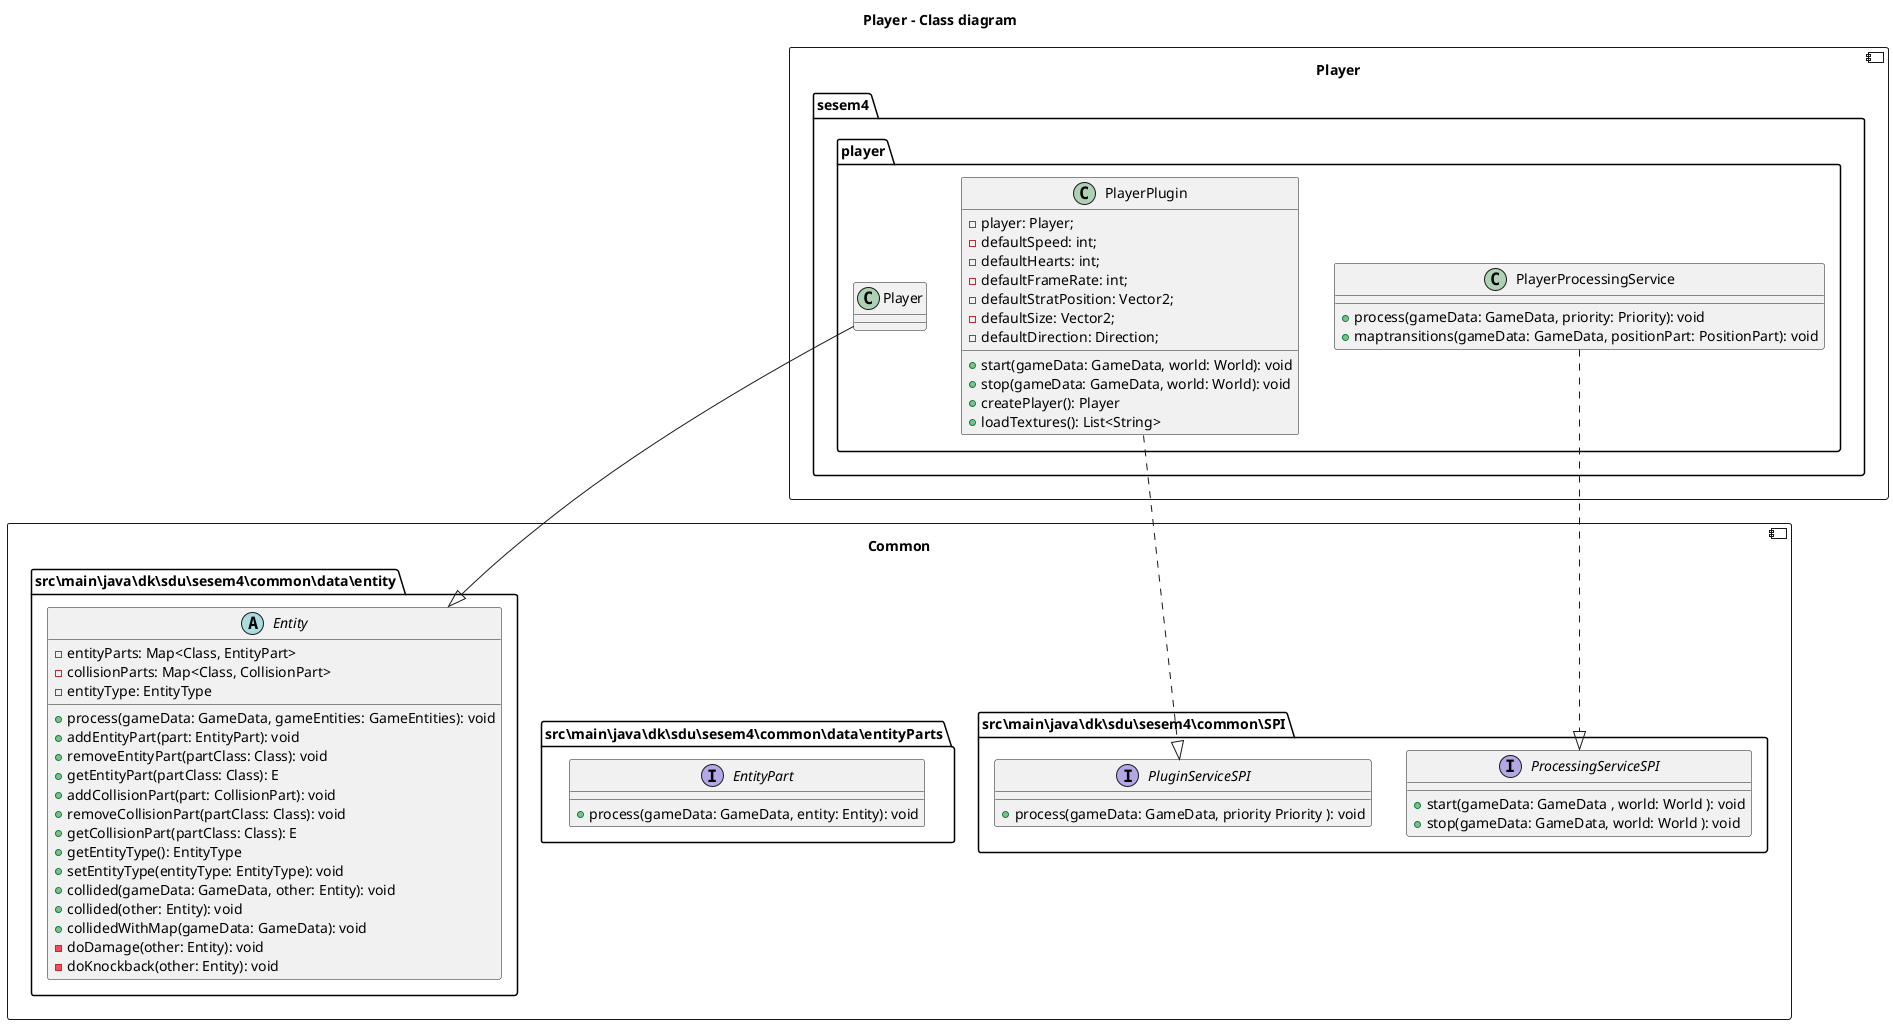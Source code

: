 @startuml Class diagram

title Player - Class diagram



component "Common" {
    package src\main\java\dk\sdu\sesem4\common\SPI {
       interface ProcessingServiceSPI {
            +  start(gameData: GameData , world: World ): void
            +  stop(gameData: GameData, world: World ): void
        }

        interface PluginServiceSPI {
            + process(gameData: GameData, priority Priority ): void

        }
    }

    package src\main\java\dk\sdu\sesem4\common\data\entityParts {
        interface EntityPart {
            + process(gameData: GameData, entity: Entity): void
        }

    }
    package src\main\java\dk\sdu\sesem4\common\data\entity {
    abstract class Entity {
        - entityParts: Map<Class, EntityPart>
	    - collisionParts: Map<Class, CollisionPart>
        - entityType: EntityType
        + process(gameData: GameData, gameEntities: GameEntities): void
        + addEntityPart(part: EntityPart): void
        + removeEntityPart(partClass: Class): void
        + getEntityPart(partClass: Class): E
        + addCollisionPart(part: CollisionPart): void
        + removeCollisionPart(partClass: Class): void
        + getCollisionPart(partClass: Class): E
        + getEntityType(): EntityType
        + setEntityType(entityType: EntityType): void
        + collided(gameData: GameData, other: Entity): void
        + collided(other: Entity): void
        + collidedWithMap(gameData: GameData): void
        - doDamage(other: Entity): void
         - doKnockback(other: Entity): void
        }
    }
}

component Player {
    package sesem4.player{

    class PlayerPlugin{
     - player: Player;
     - defaultSpeed: int;
     - defaultHearts: int;
     - defaultFrameRate: int;
     - defaultStratPosition: Vector2;
     - defaultSize: Vector2;
     - defaultDirection: Direction;
     + start(gameData: GameData, world: World): void
    + stop(gameData: GameData, world: World): void
    + createPlayer(): Player
    + loadTextures(): List<String>
    }
    class PlayerProcessingService{
    + process(gameData: GameData, priority: Priority): void
    + maptransitions(gameData: GameData, positionPart: PositionPart): void
    }
    class Player{
    }
   Entity <|--  Player

}
PlayerPlugin ..|> PluginServiceSPI
PlayerProcessingService ..|> ProcessingServiceSPI




@enduml
